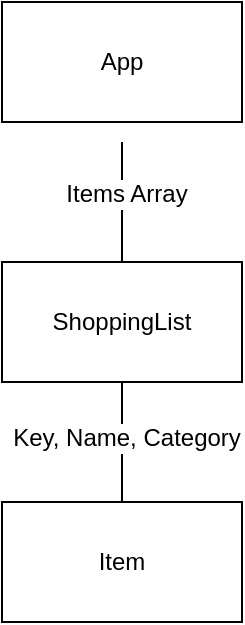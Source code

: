 <mxfile version="12.2.4"><diagram id="W3zYQz7kTMNTK-Y-FZa-"><mxGraphModel dx="580" dy="402" grid="1" gridSize="10" guides="1" tooltips="1" connect="1" arrows="1" fold="1" page="1" pageScale="1" pageWidth="850" pageHeight="1100" math="0" shadow="0"><root><mxCell id="0"/><mxCell id="1" parent="0"/><mxCell id="2" value="App" style="rounded=0;whiteSpace=wrap;html=1;" vertex="1" parent="1"><mxGeometry x="130" y="20" width="120" height="60" as="geometry"/></mxCell><mxCell id="3" value="" style="endArrow=none;html=1;exitX=0.5;exitY=1;exitDx=0;exitDy=0;" edge="1" parent="1" source="5" target="7"><mxGeometry width="50" height="50" relative="1" as="geometry"><mxPoint x="190" y="280" as="sourcePoint"/><mxPoint x="190" y="210" as="targetPoint"/></mxGeometry></mxCell><mxCell id="9" value="Key, Name, Category" style="text;html=1;resizable=0;points=[];align=center;verticalAlign=middle;labelBackgroundColor=#ffffff;" vertex="1" connectable="0" parent="3"><mxGeometry x="-0.067" y="2" relative="1" as="geometry"><mxPoint as="offset"/></mxGeometry></mxCell><mxCell id="4" value="" style="endArrow=none;html=1;" edge="1" parent="1" target="5"><mxGeometry width="50" height="50" relative="1" as="geometry"><mxPoint x="190" y="90" as="sourcePoint"/><mxPoint x="210" y="90" as="targetPoint"/></mxGeometry></mxCell><mxCell id="8" value="Items Array" style="text;html=1;resizable=0;points=[];align=center;verticalAlign=middle;labelBackgroundColor=#ffffff;" vertex="1" connectable="0" parent="4"><mxGeometry x="-0.133" y="2" relative="1" as="geometry"><mxPoint as="offset"/></mxGeometry></mxCell><mxCell id="5" value="ShoppingList" style="rounded=0;whiteSpace=wrap;html=1;" vertex="1" parent="1"><mxGeometry x="130" y="150" width="120" height="60" as="geometry"/></mxCell><mxCell id="7" value="Item" style="rounded=0;whiteSpace=wrap;html=1;direction=south;" vertex="1" parent="1"><mxGeometry x="130" y="270" width="120" height="60" as="geometry"/></mxCell></root></mxGraphModel></diagram></mxfile>